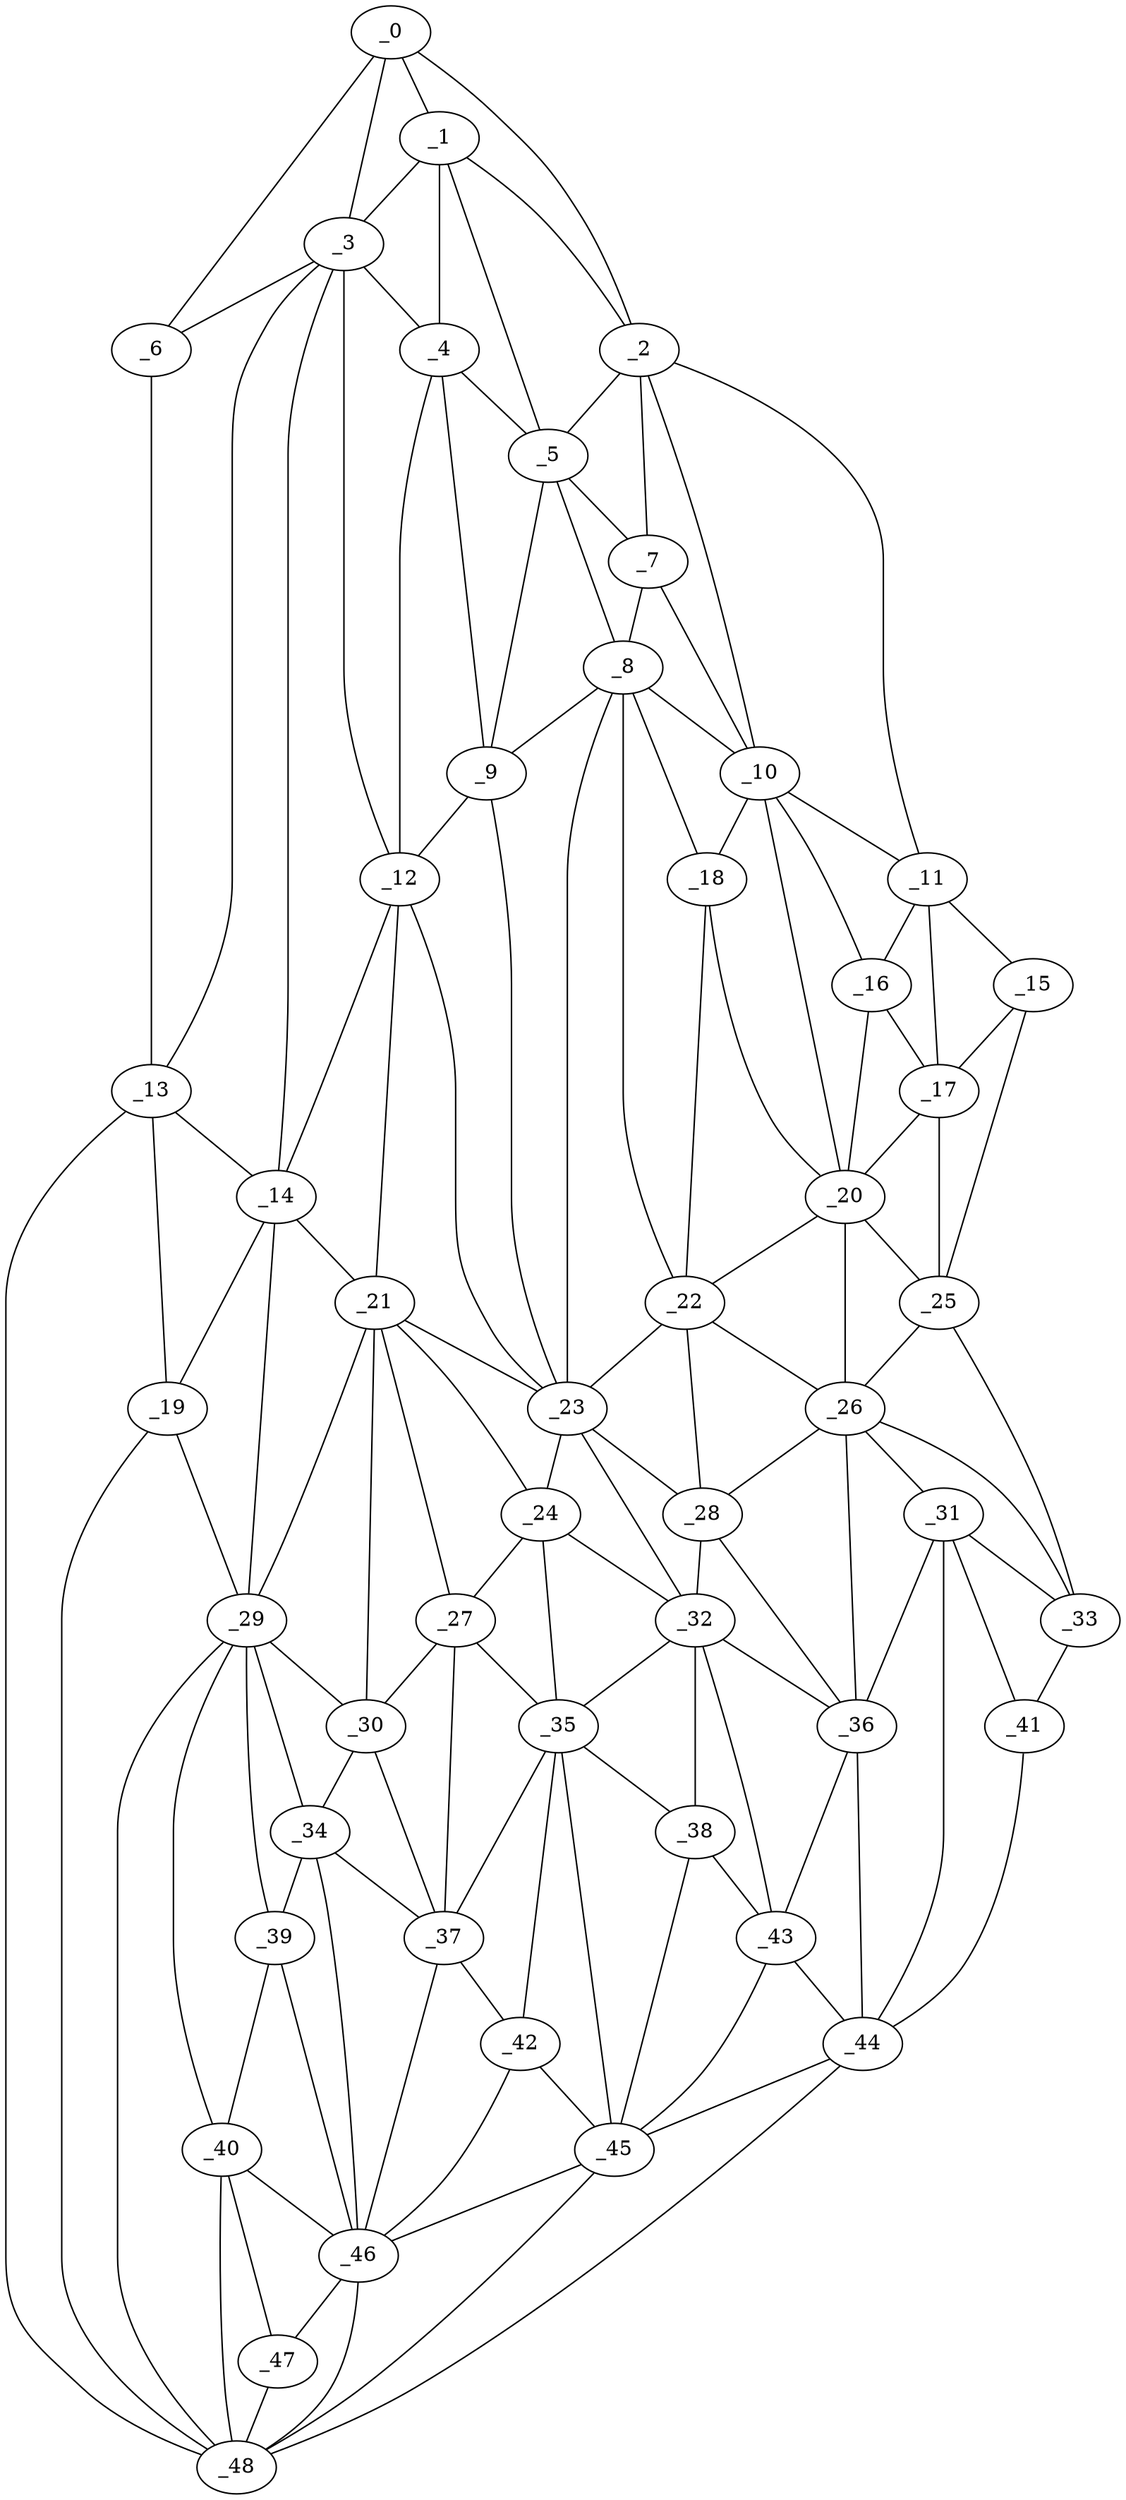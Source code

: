 graph "obj81__75.gxl" {
	_0	 [x=18,
		y=15];
	_1	 [x=27,
		y=39];
	_0 -- _1	 [valence=1];
	_2	 [x=34,
		y=93];
	_0 -- _2	 [valence=1];
	_3	 [x=37,
		y=33];
	_0 -- _3	 [valence=2];
	_6	 [x=40,
		y=3];
	_0 -- _6	 [valence=1];
	_1 -- _2	 [valence=2];
	_1 -- _3	 [valence=1];
	_4	 [x=37,
		y=51];
	_1 -- _4	 [valence=2];
	_5	 [x=37,
		y=86];
	_1 -- _5	 [valence=1];
	_2 -- _5	 [valence=1];
	_7	 [x=40,
		y=93];
	_2 -- _7	 [valence=2];
	_10	 [x=51,
		y=115];
	_2 -- _10	 [valence=1];
	_11	 [x=55,
		y=122];
	_2 -- _11	 [valence=1];
	_3 -- _4	 [valence=2];
	_3 -- _6	 [valence=1];
	_12	 [x=56,
		y=52];
	_3 -- _12	 [valence=2];
	_13	 [x=57,
		y=3];
	_3 -- _13	 [valence=1];
	_14	 [x=59,
		y=34];
	_3 -- _14	 [valence=2];
	_4 -- _5	 [valence=1];
	_9	 [x=50,
		y=59];
	_4 -- _9	 [valence=2];
	_4 -- _12	 [valence=2];
	_5 -- _7	 [valence=2];
	_8	 [x=49,
		y=93];
	_5 -- _8	 [valence=1];
	_5 -- _9	 [valence=2];
	_6 -- _13	 [valence=1];
	_7 -- _8	 [valence=2];
	_7 -- _10	 [valence=2];
	_8 -- _9	 [valence=2];
	_8 -- _10	 [valence=2];
	_18	 [x=63,
		y=104];
	_8 -- _18	 [valence=2];
	_22	 [x=72,
		y=98];
	_8 -- _22	 [valence=1];
	_23	 [x=82,
		y=67];
	_8 -- _23	 [valence=1];
	_9 -- _12	 [valence=1];
	_9 -- _23	 [valence=2];
	_10 -- _11	 [valence=1];
	_16	 [x=62,
		y=115];
	_10 -- _16	 [valence=2];
	_10 -- _18	 [valence=1];
	_20	 [x=64,
		y=111];
	_10 -- _20	 [valence=2];
	_15	 [x=59,
		y=123];
	_11 -- _15	 [valence=1];
	_11 -- _16	 [valence=2];
	_17	 [x=62,
		y=119];
	_11 -- _17	 [valence=1];
	_12 -- _14	 [valence=2];
	_21	 [x=69,
		y=44];
	_12 -- _21	 [valence=2];
	_12 -- _23	 [valence=1];
	_13 -- _14	 [valence=2];
	_19	 [x=64,
		y=6];
	_13 -- _19	 [valence=2];
	_48	 [x=113,
		y=16];
	_13 -- _48	 [valence=1];
	_14 -- _19	 [valence=2];
	_14 -- _21	 [valence=2];
	_29	 [x=91,
		y=34];
	_14 -- _29	 [valence=2];
	_15 -- _17	 [valence=1];
	_25	 [x=86,
		y=122];
	_15 -- _25	 [valence=1];
	_16 -- _17	 [valence=2];
	_16 -- _20	 [valence=2];
	_17 -- _20	 [valence=1];
	_17 -- _25	 [valence=2];
	_18 -- _20	 [valence=2];
	_18 -- _22	 [valence=1];
	_19 -- _29	 [valence=2];
	_19 -- _48	 [valence=2];
	_20 -- _22	 [valence=1];
	_20 -- _25	 [valence=1];
	_26	 [x=87,
		y=105];
	_20 -- _26	 [valence=2];
	_21 -- _23	 [valence=2];
	_24	 [x=86,
		y=59];
	_21 -- _24	 [valence=2];
	_27	 [x=90,
		y=50];
	_21 -- _27	 [valence=2];
	_21 -- _29	 [valence=1];
	_30	 [x=91,
		y=44];
	_21 -- _30	 [valence=2];
	_22 -- _23	 [valence=2];
	_22 -- _26	 [valence=2];
	_28	 [x=90,
		y=78];
	_22 -- _28	 [valence=1];
	_23 -- _24	 [valence=2];
	_23 -- _28	 [valence=2];
	_32	 [x=96,
		y=76];
	_23 -- _32	 [valence=2];
	_24 -- _27	 [valence=2];
	_24 -- _32	 [valence=1];
	_35	 [x=99,
		y=55];
	_24 -- _35	 [valence=2];
	_25 -- _26	 [valence=1];
	_33	 [x=96,
		y=119];
	_25 -- _33	 [valence=1];
	_26 -- _28	 [valence=1];
	_31	 [x=94,
		y=103];
	_26 -- _31	 [valence=1];
	_26 -- _33	 [valence=2];
	_36	 [x=99,
		y=94];
	_26 -- _36	 [valence=2];
	_27 -- _30	 [valence=2];
	_27 -- _35	 [valence=1];
	_37	 [x=101,
		y=46];
	_27 -- _37	 [valence=2];
	_28 -- _32	 [valence=1];
	_28 -- _36	 [valence=2];
	_29 -- _30	 [valence=1];
	_34	 [x=99,
		y=39];
	_29 -- _34	 [valence=2];
	_39	 [x=103,
		y=36];
	_29 -- _39	 [valence=1];
	_40	 [x=104,
		y=30];
	_29 -- _40	 [valence=2];
	_29 -- _48	 [valence=1];
	_30 -- _34	 [valence=2];
	_30 -- _37	 [valence=2];
	_31 -- _33	 [valence=2];
	_31 -- _36	 [valence=2];
	_41	 [x=104,
		y=116];
	_31 -- _41	 [valence=2];
	_44	 [x=106,
		y=97];
	_31 -- _44	 [valence=2];
	_32 -- _35	 [valence=2];
	_32 -- _36	 [valence=2];
	_38	 [x=102,
		y=74];
	_32 -- _38	 [valence=2];
	_43	 [x=106,
		y=79];
	_32 -- _43	 [valence=1];
	_33 -- _41	 [valence=1];
	_34 -- _37	 [valence=1];
	_34 -- _39	 [valence=2];
	_46	 [x=109,
		y=41];
	_34 -- _46	 [valence=2];
	_35 -- _37	 [valence=2];
	_35 -- _38	 [valence=2];
	_42	 [x=105,
		y=56];
	_35 -- _42	 [valence=1];
	_45	 [x=108,
		y=68];
	_35 -- _45	 [valence=1];
	_36 -- _43	 [valence=2];
	_36 -- _44	 [valence=2];
	_37 -- _42	 [valence=2];
	_37 -- _46	 [valence=1];
	_38 -- _43	 [valence=2];
	_38 -- _45	 [valence=2];
	_39 -- _40	 [valence=2];
	_39 -- _46	 [valence=1];
	_40 -- _46	 [valence=2];
	_47	 [x=111,
		y=22];
	_40 -- _47	 [valence=2];
	_40 -- _48	 [valence=1];
	_41 -- _44	 [valence=1];
	_42 -- _45	 [valence=1];
	_42 -- _46	 [valence=2];
	_43 -- _44	 [valence=1];
	_43 -- _45	 [valence=1];
	_44 -- _45	 [valence=2];
	_44 -- _48	 [valence=1];
	_45 -- _46	 [valence=2];
	_45 -- _48	 [valence=2];
	_46 -- _47	 [valence=1];
	_46 -- _48	 [valence=1];
	_47 -- _48	 [valence=2];
}
